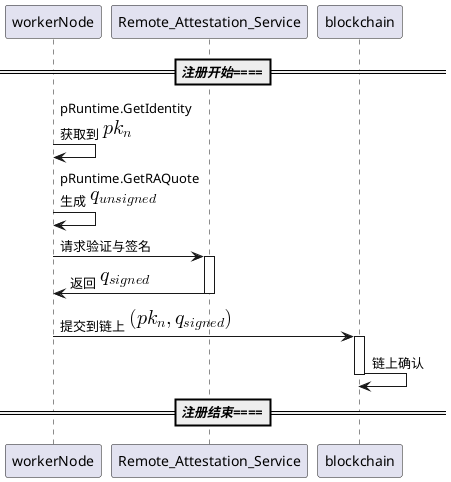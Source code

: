 @startuml  Node-Registration 
======注册开始======
'节点注册过程 gatekeeper或者miner 这里统称为worker node
workerNode -> workerNode: pRuntime.GetIdentity\n获取到<math>pk_n</math>

workerNode -> workerNode : pRuntime.GetRAQuote\n生成<math>q_{unsign\ed}</math>

workerNode -> Remote_Attestation_Service : 请求验证与签名
activate Remote_Attestation_Service
Remote_Attestation_Service  -> workerNode: 返回<math>q_{sign\ed}</math>
deactivate 

workerNode -> blockchain :提交到链上<math>(pk_n,q_{sign\ed})</math>
activate blockchain
blockchain -> blockchain: 链上确认
======注册结束======
deactivate
' note right
' Try also
' <math>d/dxf(x)=lim_(h->0)(f(x+h)-f(x))/h</math>
' <math>P(y|bb"x") or f(bb"x")+epsilon</math>
' end note
' gatekeeper -> blockchain : q_signed


@enduml